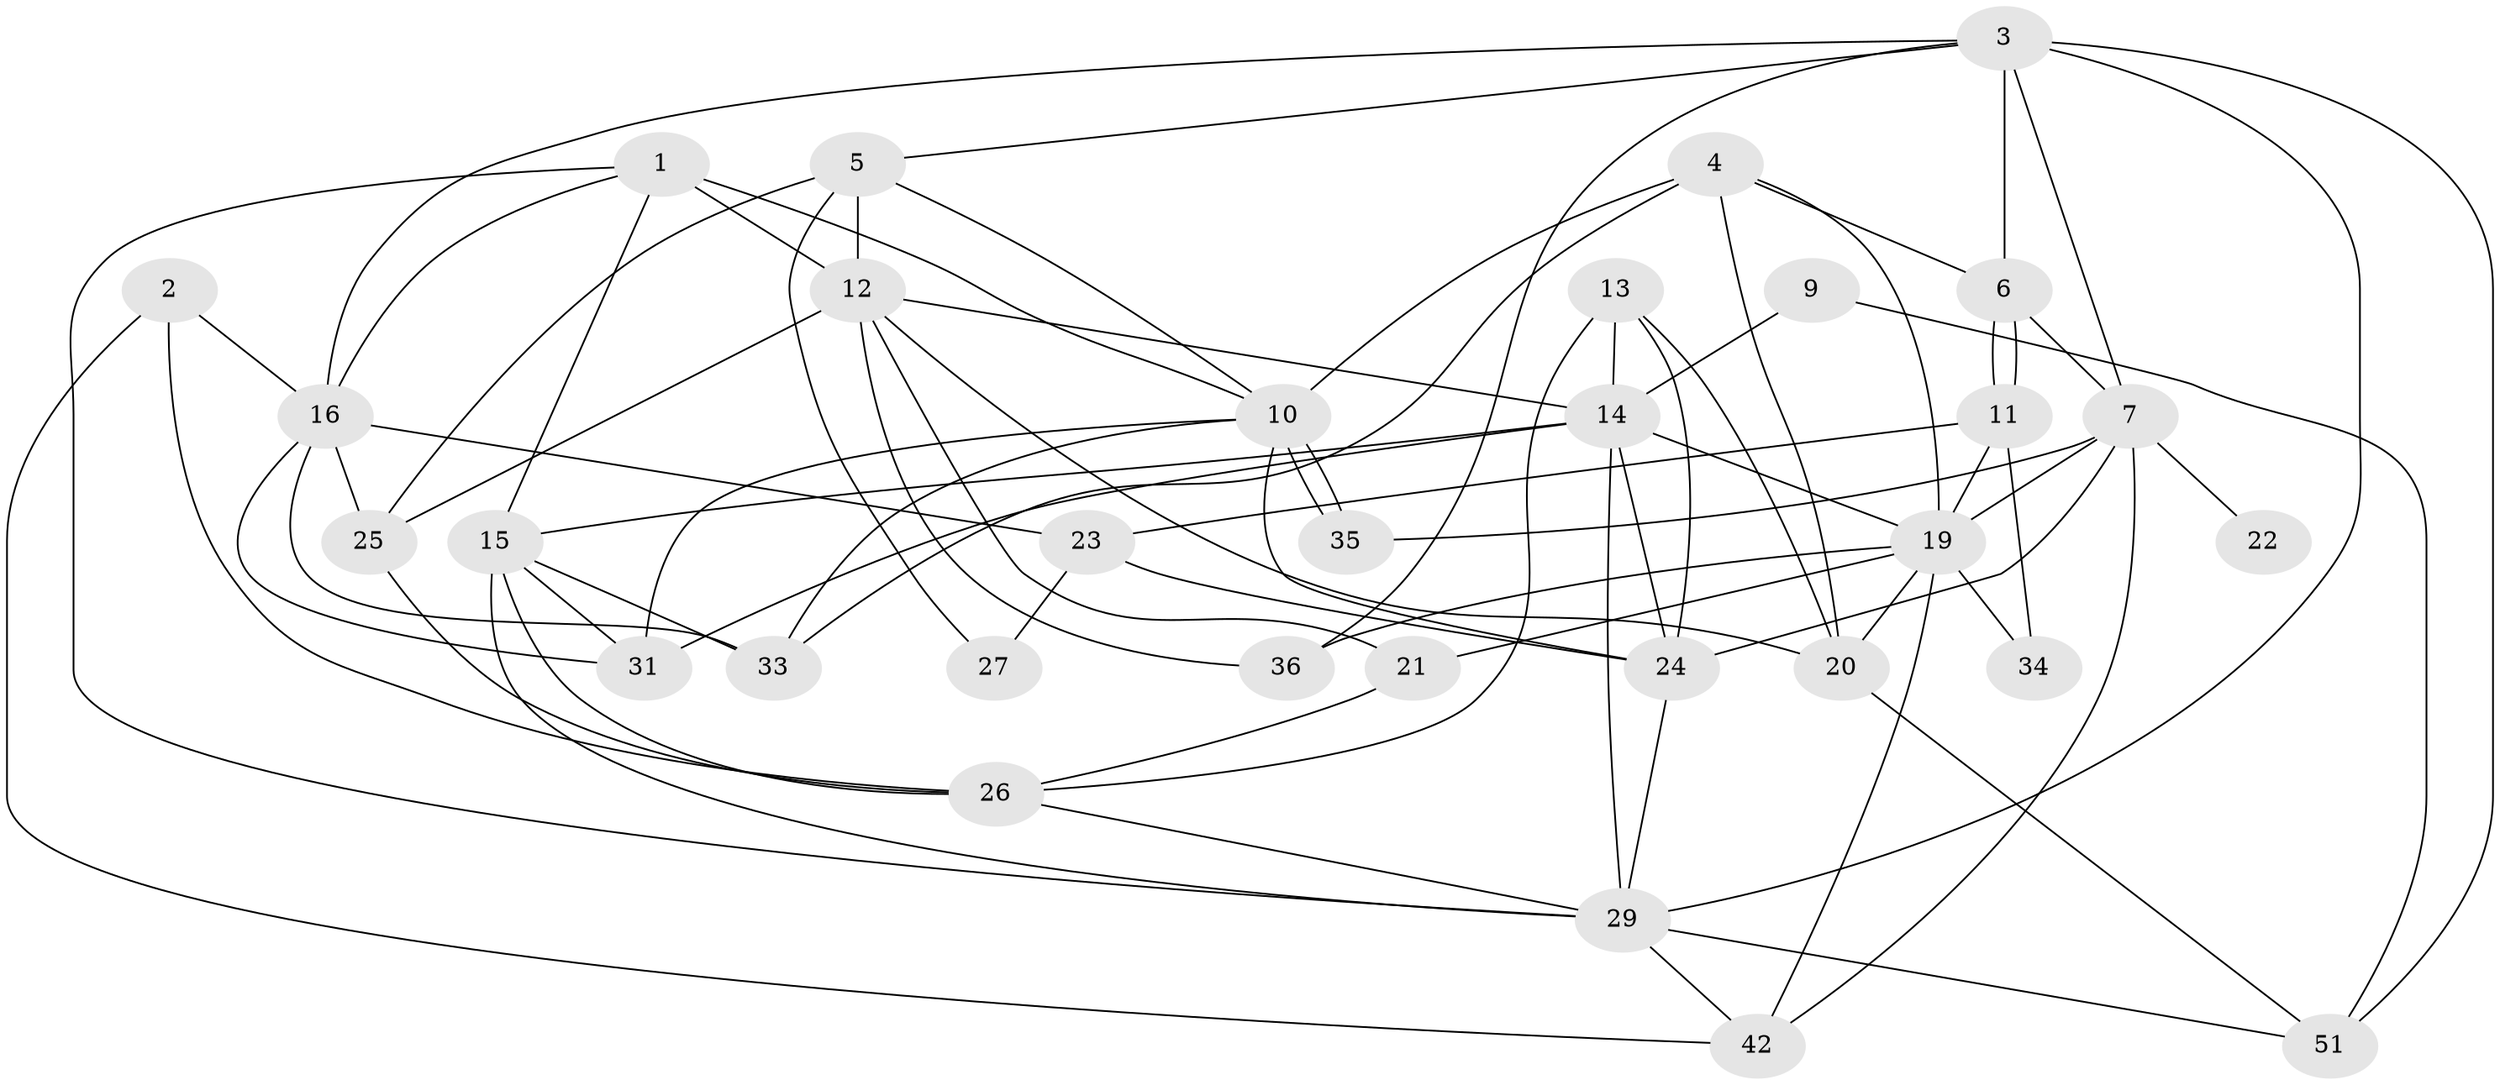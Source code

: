 // original degree distribution, {3: 0.2222222222222222, 4: 0.3333333333333333, 6: 0.1111111111111111, 2: 0.14814814814814814, 5: 0.14814814814814814, 8: 0.037037037037037035}
// Generated by graph-tools (version 1.1) at 2025/11/02/27/25 16:11:17]
// undirected, 32 vertices, 78 edges
graph export_dot {
graph [start="1"]
  node [color=gray90,style=filled];
  1 [super="+17"];
  2 [super="+45"];
  3 [super="+18"];
  4 [super="+30"];
  5 [super="+8"];
  6 [super="+43"];
  7 [super="+46"];
  9 [super="+48"];
  10 [super="+52"];
  11 [super="+38"];
  12 [super="+28"];
  13 [super="+37"];
  14 [super="+32"];
  15 [super="+40"];
  16 [super="+53"];
  19 [super="+39"];
  20 [super="+50"];
  21;
  22;
  23;
  24 [super="+54"];
  25 [super="+47"];
  26 [super="+41"];
  27;
  29 [super="+49"];
  31 [super="+44"];
  33;
  34;
  35;
  36;
  42;
  51;
  1 -- 12 [weight=2];
  1 -- 29;
  1 -- 16;
  1 -- 10;
  1 -- 15;
  2 -- 16;
  2 -- 42;
  2 -- 26;
  3 -- 36;
  3 -- 16;
  3 -- 51;
  3 -- 7;
  3 -- 29;
  3 -- 6;
  3 -- 5;
  4 -- 33;
  4 -- 6;
  4 -- 10;
  4 -- 19;
  4 -- 20;
  5 -- 27;
  5 -- 10;
  5 -- 12;
  5 -- 25;
  6 -- 11;
  6 -- 11;
  6 -- 7;
  7 -- 19;
  7 -- 22 [weight=2];
  7 -- 42;
  7 -- 35;
  7 -- 24;
  9 -- 14 [weight=3];
  9 -- 51;
  10 -- 35;
  10 -- 35;
  10 -- 31;
  10 -- 33;
  10 -- 24;
  11 -- 23;
  11 -- 19;
  11 -- 34;
  12 -- 21;
  12 -- 20;
  12 -- 36;
  12 -- 25;
  12 -- 14;
  13 -- 24;
  13 -- 26;
  13 -- 20;
  13 -- 14;
  14 -- 15;
  14 -- 19;
  14 -- 24 [weight=2];
  14 -- 29;
  14 -- 31;
  15 -- 33;
  15 -- 29;
  15 -- 26;
  15 -- 31;
  16 -- 23;
  16 -- 33;
  16 -- 31;
  16 -- 25;
  19 -- 36 [weight=2];
  19 -- 34;
  19 -- 21;
  19 -- 42;
  19 -- 20;
  20 -- 51;
  21 -- 26;
  23 -- 27;
  23 -- 24;
  24 -- 29;
  25 -- 26;
  26 -- 29;
  29 -- 51;
  29 -- 42;
}
